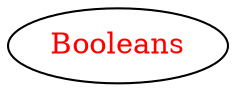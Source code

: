 digraph dependencyGraph {
 concentrate=true;
 ranksep="2.0";
 rankdir="LR"; 
 splines="ortho";
"Booleans" [fontcolor="red"];
}